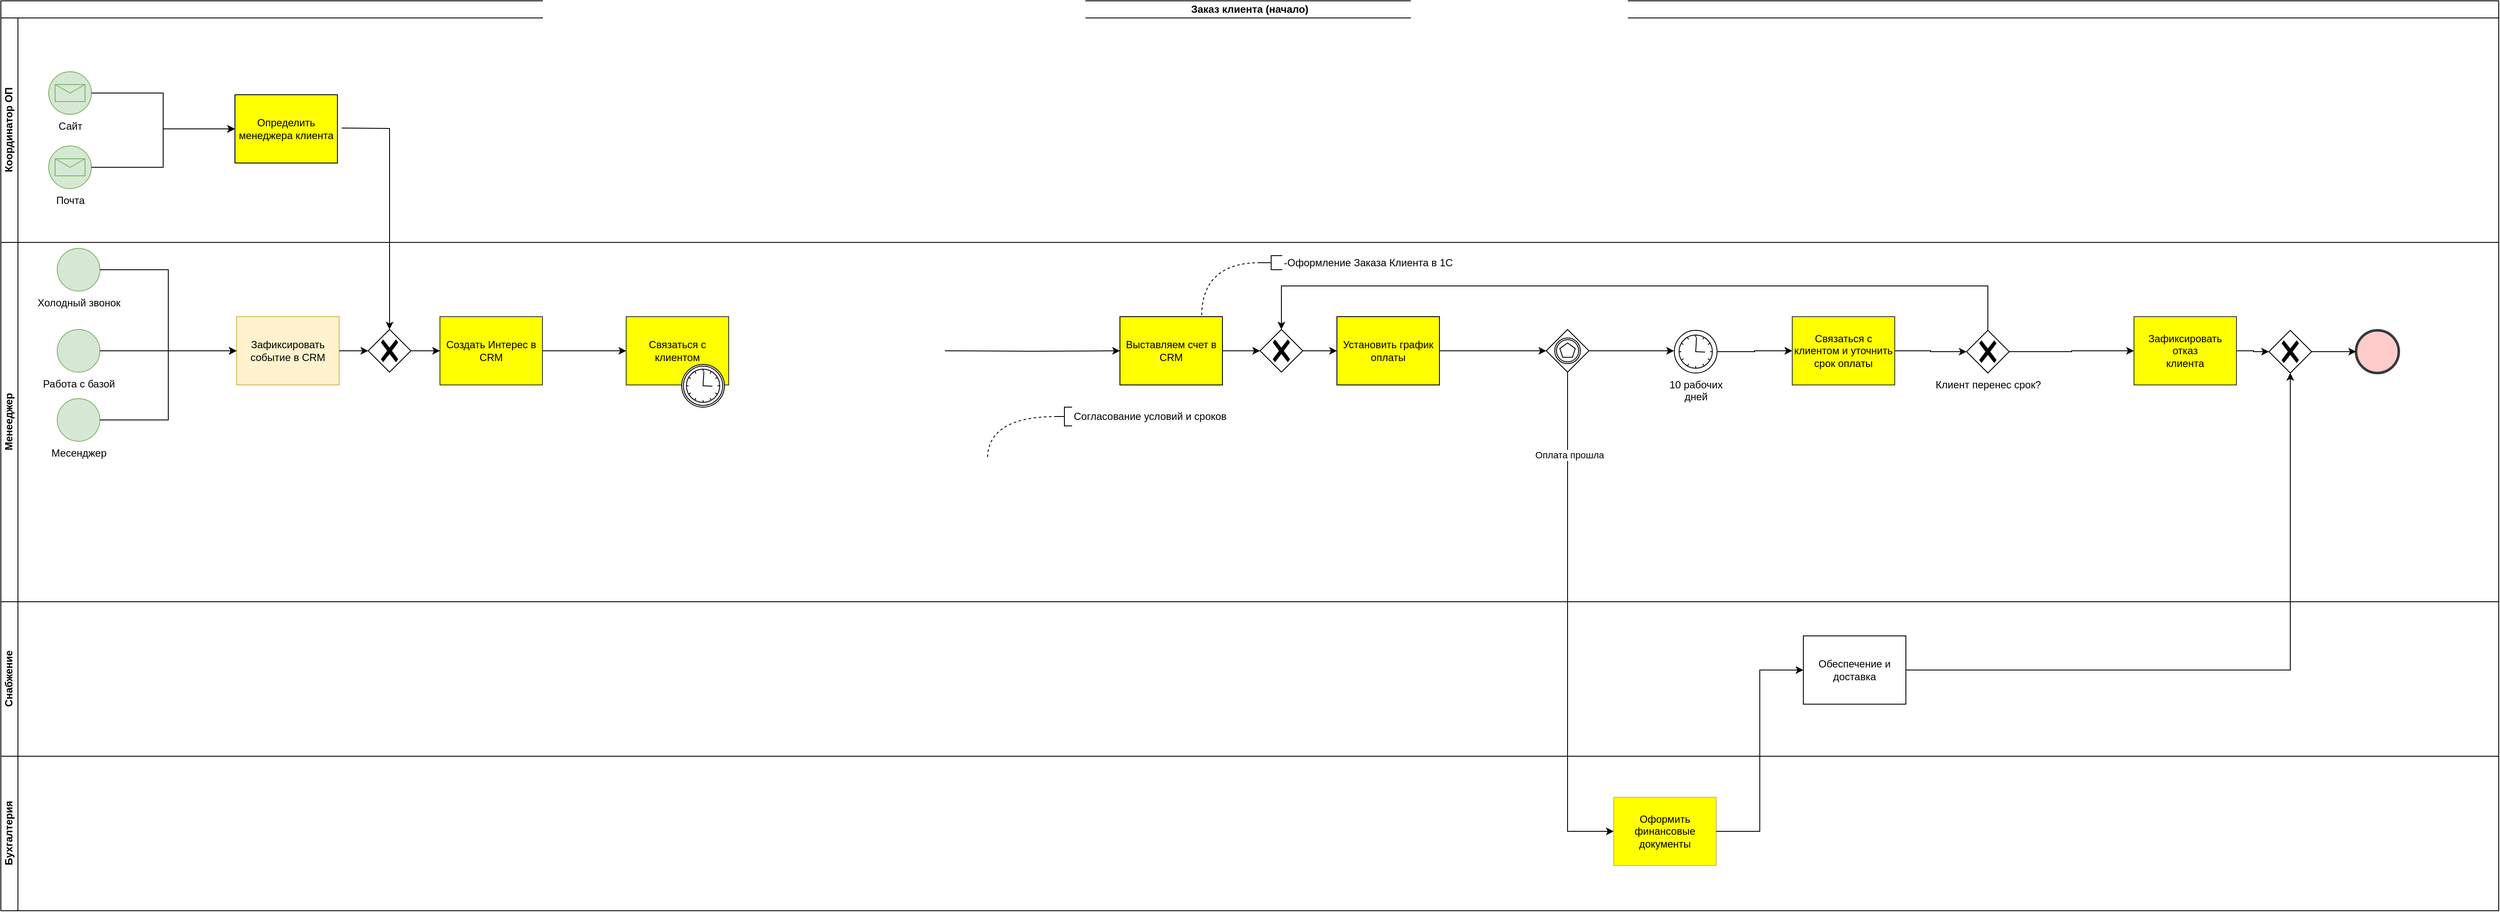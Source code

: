 <mxfile version="27.1.3">
  <diagram name="Страница — 1" id="opip3V4LIdFG4Yo0QK7u">
    <mxGraphModel dx="1372" dy="744" grid="0" gridSize="10" guides="1" tooltips="1" connect="1" arrows="1" fold="1" page="1" pageScale="1" pageWidth="827" pageHeight="1169" background="light-dark(#FFFFFF,#FFFFFF)" math="0" shadow="0">
      <root>
        <mxCell id="0" />
        <mxCell id="1" parent="0" />
        <mxCell id="cEvRSIqXZ4WbzLf_VLH3-2" value="Заказ клиента (начало)" style="swimlane;html=1;childLayout=stackLayout;resizeParent=1;resizeParentMax=0;horizontal=1;startSize=20;horizontalStack=0;whiteSpace=wrap;" parent="1" vertex="1">
          <mxGeometry x="164" y="145" width="2924" height="1066" as="geometry" />
        </mxCell>
        <mxCell id="cEvRSIqXZ4WbzLf_VLH3-4" value="Координатор ОП" style="swimlane;html=1;startSize=20;horizontal=0;" parent="cEvRSIqXZ4WbzLf_VLH3-2" vertex="1">
          <mxGeometry y="20" width="2924" height="263" as="geometry" />
        </mxCell>
        <mxCell id="cEvRSIqXZ4WbzLf_VLH3-6" value="Сайт" style="points=[[0.145,0.145,0],[0.5,0,0],[0.855,0.145,0],[1,0.5,0],[0.855,0.855,0],[0.5,1,0],[0.145,0.855,0],[0,0.5,0]];shape=mxgraph.bpmn.event;html=1;verticalLabelPosition=bottom;labelBackgroundColor=#ffffff;verticalAlign=top;align=center;perimeter=ellipsePerimeter;outlineConnect=0;aspect=fixed;outline=standard;symbol=message;fillColor=#d5e8d4;strokeColor=#82b366;" parent="cEvRSIqXZ4WbzLf_VLH3-4" vertex="1">
          <mxGeometry x="56" y="63" width="50" height="50" as="geometry" />
        </mxCell>
        <mxCell id="42vEQWu17NEXKYtsey43-4" value="Почта" style="points=[[0.145,0.145,0],[0.5,0,0],[0.855,0.145,0],[1,0.5,0],[0.855,0.855,0],[0.5,1,0],[0.145,0.855,0],[0,0.5,0]];shape=mxgraph.bpmn.event;html=1;verticalLabelPosition=bottom;labelBackgroundColor=#ffffff;verticalAlign=top;align=center;perimeter=ellipsePerimeter;outlineConnect=0;aspect=fixed;outline=standard;symbol=message;fillColor=#d5e8d4;strokeColor=#82b366;" parent="cEvRSIqXZ4WbzLf_VLH3-4" vertex="1">
          <mxGeometry x="56" y="150" width="50" height="50" as="geometry" />
        </mxCell>
        <mxCell id="42vEQWu17NEXKYtsey43-10" style="edgeStyle=orthogonalEdgeStyle;rounded=0;orthogonalLoop=1;jettySize=auto;html=1;entryX=0;entryY=0.5;entryDx=0;entryDy=0;entryPerimeter=0;" parent="cEvRSIqXZ4WbzLf_VLH3-4" source="cEvRSIqXZ4WbzLf_VLH3-6" target="pGrO-_RLq9b3CH_coVWn-4" edge="1">
          <mxGeometry relative="1" as="geometry">
            <mxPoint x="279" y="129" as="targetPoint" />
          </mxGeometry>
        </mxCell>
        <mxCell id="42vEQWu17NEXKYtsey43-11" style="edgeStyle=orthogonalEdgeStyle;rounded=0;orthogonalLoop=1;jettySize=auto;html=1;entryX=0;entryY=0.5;entryDx=0;entryDy=0;entryPerimeter=0;" parent="cEvRSIqXZ4WbzLf_VLH3-4" source="42vEQWu17NEXKYtsey43-4" target="pGrO-_RLq9b3CH_coVWn-4" edge="1">
          <mxGeometry relative="1" as="geometry">
            <mxPoint x="279" y="129" as="targetPoint" />
          </mxGeometry>
        </mxCell>
        <mxCell id="pGrO-_RLq9b3CH_coVWn-4" value="Определить менеджера клиента" style="points=[[0.25,0,0],[0.5,0,0],[0.75,0,0],[1,0.25,0],[1,0.5,0],[1,0.75,0],[0.75,1,0],[0.5,1,0],[0.25,1,0],[0,0.75,0],[0,0.5,0],[0,0.25,0]];shape=mxgraph.bpmn.task2;whiteSpace=wrap;rectStyle=rounded;size=10;html=1;container=1;expand=0;collapsible=0;taskMarker=script;fillColor=#FFFF00;" vertex="1" parent="cEvRSIqXZ4WbzLf_VLH3-4">
          <mxGeometry x="274" y="90" width="120" height="80" as="geometry" />
        </mxCell>
        <mxCell id="cEvRSIqXZ4WbzLf_VLH3-5" value="Менееджер" style="swimlane;html=1;startSize=20;horizontal=0;" parent="cEvRSIqXZ4WbzLf_VLH3-2" vertex="1">
          <mxGeometry y="283" width="2924" height="421" as="geometry" />
        </mxCell>
        <mxCell id="42vEQWu17NEXKYtsey43-1" value="Холодный звонок" style="points=[[0.145,0.145,0],[0.5,0,0],[0.855,0.145,0],[1,0.5,0],[0.855,0.855,0],[0.5,1,0],[0.145,0.855,0],[0,0.5,0]];shape=mxgraph.bpmn.event;html=1;verticalLabelPosition=bottom;labelBackgroundColor=#ffffff;verticalAlign=top;align=center;perimeter=ellipsePerimeter;outlineConnect=0;aspect=fixed;outline=standard;symbol=general;fillColor=#d5e8d4;strokeColor=#82b366;" parent="cEvRSIqXZ4WbzLf_VLH3-5" vertex="1">
          <mxGeometry x="66" y="7" width="50" height="50" as="geometry" />
        </mxCell>
        <mxCell id="42vEQWu17NEXKYtsey43-2" value="Работа с базой" style="points=[[0.145,0.145,0],[0.5,0,0],[0.855,0.145,0],[1,0.5,0],[0.855,0.855,0],[0.5,1,0],[0.145,0.855,0],[0,0.5,0]];shape=mxgraph.bpmn.event;html=1;verticalLabelPosition=bottom;labelBackgroundColor=#ffffff;verticalAlign=top;align=center;perimeter=ellipsePerimeter;outlineConnect=0;aspect=fixed;outline=standard;symbol=general;fillColor=#d5e8d4;strokeColor=#82b366;" parent="cEvRSIqXZ4WbzLf_VLH3-5" vertex="1">
          <mxGeometry x="66" y="102" width="50" height="50" as="geometry" />
        </mxCell>
        <mxCell id="42vEQWu17NEXKYtsey43-3" value="Месенджер" style="points=[[0.145,0.145,0],[0.5,0,0],[0.855,0.145,0],[1,0.5,0],[0.855,0.855,0],[0.5,1,0],[0.145,0.855,0],[0,0.5,0]];shape=mxgraph.bpmn.event;html=1;verticalLabelPosition=bottom;labelBackgroundColor=#ffffff;verticalAlign=top;align=center;perimeter=ellipsePerimeter;outlineConnect=0;aspect=fixed;outline=standard;symbol=general;fillColor=#d5e8d4;strokeColor=#82b366;" parent="cEvRSIqXZ4WbzLf_VLH3-5" vertex="1">
          <mxGeometry x="66" y="183" width="50" height="50" as="geometry" />
        </mxCell>
        <mxCell id="42vEQWu17NEXKYtsey43-12" value="Зафиксировать событие в CRM" style="points=[[0.25,0,0],[0.5,0,0],[0.75,0,0],[1,0.25,0],[1,0.5,0],[1,0.75,0],[0.75,1,0],[0.5,1,0],[0.25,1,0],[0,0.75,0],[0,0.5,0],[0,0.25,0]];shape=mxgraph.bpmn.task2;whiteSpace=wrap;rectStyle=rounded;size=10;html=1;container=1;expand=0;collapsible=0;taskMarker=user;fillColor=#fff2cc;strokeColor=#d6b656;" parent="cEvRSIqXZ4WbzLf_VLH3-5" vertex="1">
          <mxGeometry x="276" y="87" width="120" height="80" as="geometry" />
        </mxCell>
        <mxCell id="42vEQWu17NEXKYtsey43-13" style="edgeStyle=orthogonalEdgeStyle;rounded=0;orthogonalLoop=1;jettySize=auto;html=1;entryX=0;entryY=0.5;entryDx=0;entryDy=0;entryPerimeter=0;" parent="cEvRSIqXZ4WbzLf_VLH3-5" source="42vEQWu17NEXKYtsey43-1" target="42vEQWu17NEXKYtsey43-12" edge="1">
          <mxGeometry relative="1" as="geometry" />
        </mxCell>
        <mxCell id="42vEQWu17NEXKYtsey43-14" style="edgeStyle=orthogonalEdgeStyle;rounded=0;orthogonalLoop=1;jettySize=auto;html=1;entryX=0;entryY=0.5;entryDx=0;entryDy=0;entryPerimeter=0;" parent="cEvRSIqXZ4WbzLf_VLH3-5" source="42vEQWu17NEXKYtsey43-2" target="42vEQWu17NEXKYtsey43-12" edge="1">
          <mxGeometry relative="1" as="geometry" />
        </mxCell>
        <mxCell id="42vEQWu17NEXKYtsey43-15" style="edgeStyle=orthogonalEdgeStyle;rounded=0;orthogonalLoop=1;jettySize=auto;html=1;entryX=0;entryY=0.5;entryDx=0;entryDy=0;entryPerimeter=0;" parent="cEvRSIqXZ4WbzLf_VLH3-5" source="42vEQWu17NEXKYtsey43-3" target="42vEQWu17NEXKYtsey43-12" edge="1">
          <mxGeometry relative="1" as="geometry" />
        </mxCell>
        <mxCell id="42vEQWu17NEXKYtsey43-16" value="Создать Интерес в CRM" style="points=[[0.25,0,0],[0.5,0,0],[0.75,0,0],[1,0.25,0],[1,0.5,0],[1,0.75,0],[0.75,1,0],[0.5,1,0],[0.25,1,0],[0,0.75,0],[0,0.5,0],[0,0.25,0]];shape=mxgraph.bpmn.task2;whiteSpace=wrap;rectStyle=rounded;size=10;html=1;container=1;expand=0;collapsible=0;taskMarker=user;fillColor=light-dark(#ffff00, #212100);strokeColor=#36393d;" parent="cEvRSIqXZ4WbzLf_VLH3-5" vertex="1">
          <mxGeometry x="514" y="87" width="120" height="80" as="geometry" />
        </mxCell>
        <mxCell id="42vEQWu17NEXKYtsey43-19" style="edgeStyle=orthogonalEdgeStyle;rounded=0;orthogonalLoop=1;jettySize=auto;html=1;" parent="cEvRSIqXZ4WbzLf_VLH3-5" source="42vEQWu17NEXKYtsey43-17" target="42vEQWu17NEXKYtsey43-16" edge="1">
          <mxGeometry relative="1" as="geometry" />
        </mxCell>
        <mxCell id="42vEQWu17NEXKYtsey43-17" value="" style="points=[[0.25,0.25,0],[0.5,0,0],[0.75,0.25,0],[1,0.5,0],[0.75,0.75,0],[0.5,1,0],[0.25,0.75,0],[0,0.5,0]];shape=mxgraph.bpmn.gateway2;html=1;verticalLabelPosition=bottom;labelBackgroundColor=#ffffff;verticalAlign=top;align=center;perimeter=rhombusPerimeter;outlineConnect=0;outline=none;symbol=none;gwType=exclusive;" parent="cEvRSIqXZ4WbzLf_VLH3-5" vertex="1">
          <mxGeometry x="430" y="102" width="50" height="50" as="geometry" />
        </mxCell>
        <mxCell id="42vEQWu17NEXKYtsey43-18" style="edgeStyle=orthogonalEdgeStyle;rounded=0;orthogonalLoop=1;jettySize=auto;html=1;entryX=0;entryY=0.5;entryDx=0;entryDy=0;entryPerimeter=0;" parent="cEvRSIqXZ4WbzLf_VLH3-5" source="42vEQWu17NEXKYtsey43-12" target="42vEQWu17NEXKYtsey43-17" edge="1">
          <mxGeometry relative="1" as="geometry" />
        </mxCell>
        <mxCell id="42vEQWu17NEXKYtsey43-78" style="edgeStyle=orthogonalEdgeStyle;rounded=0;orthogonalLoop=1;jettySize=auto;html=1;" parent="cEvRSIqXZ4WbzLf_VLH3-5" target="42vEQWu17NEXKYtsey43-36" edge="1">
          <mxGeometry relative="1" as="geometry">
            <mxPoint x="1105" y="127" as="sourcePoint" />
          </mxGeometry>
        </mxCell>
        <mxCell id="42vEQWu17NEXKYtsey43-32" value="" style="edgeStyle=orthogonalEdgeStyle;rounded=0;orthogonalLoop=1;jettySize=auto;html=1;entryX=0;entryY=0.5;entryDx=0;entryDy=0;entryPerimeter=0;" parent="cEvRSIqXZ4WbzLf_VLH3-5" source="42vEQWu17NEXKYtsey43-16" target="pGrO-_RLq9b3CH_coVWn-1" edge="1">
          <mxGeometry relative="1" as="geometry">
            <mxPoint x="843" y="1044" as="sourcePoint" />
            <mxPoint x="700" y="127" as="targetPoint" />
          </mxGeometry>
        </mxCell>
        <mxCell id="42vEQWu17NEXKYtsey43-48" style="edgeStyle=orthogonalEdgeStyle;rounded=0;orthogonalLoop=1;jettySize=auto;html=1;" parent="cEvRSIqXZ4WbzLf_VLH3-5" source="42vEQWu17NEXKYtsey43-36" target="42vEQWu17NEXKYtsey43-47" edge="1">
          <mxGeometry relative="1" as="geometry" />
        </mxCell>
        <mxCell id="42vEQWu17NEXKYtsey43-36" value="Выставляем счет в CRM" style="points=[[0.25,0,0],[0.5,0,0],[0.75,0,0],[1,0.25,0],[1,0.5,0],[1,0.75,0],[0.75,1,0],[0.5,1,0],[0.25,1,0],[0,0.75,0],[0,0.5,0],[0,0.25,0]];shape=mxgraph.bpmn.task2;whiteSpace=wrap;rectStyle=rounded;size=10;html=1;container=1;expand=0;collapsible=0;taskMarker=user;fillColor=light-dark(#ffff00, #212100);strokeColor=default;" parent="cEvRSIqXZ4WbzLf_VLH3-5" vertex="1">
          <mxGeometry x="1310" y="87" width="120" height="80" as="geometry" />
        </mxCell>
        <mxCell id="42vEQWu17NEXKYtsey43-41" style="edgeStyle=orthogonalEdgeStyle;rounded=0;orthogonalLoop=1;jettySize=auto;html=1;curved=1;dashed=1;entryX=0.797;entryY=0.002;entryDx=0;entryDy=0;entryPerimeter=0;endArrow=none;startFill=0;" parent="cEvRSIqXZ4WbzLf_VLH3-5" source="42vEQWu17NEXKYtsey43-38" target="42vEQWu17NEXKYtsey43-36" edge="1">
          <mxGeometry relative="1" as="geometry" />
        </mxCell>
        <mxCell id="42vEQWu17NEXKYtsey43-38" value="-Оформление&amp;nbsp;&lt;span style=&quot;background-color: transparent; color: light-dark(rgb(0, 0, 0), rgb(255, 255, 255));&quot;&gt;Заказа Клиента в 1С&lt;/span&gt;" style="html=1;shape=mxgraph.flowchart.annotation_2;align=left;labelPosition=right;" parent="cEvRSIqXZ4WbzLf_VLH3-5" vertex="1">
          <mxGeometry x="1474" y="15.5" width="26" height="16.5" as="geometry" />
        </mxCell>
        <mxCell id="42vEQWu17NEXKYtsey43-42" value="Согласование условий и сроков" style="html=1;shape=mxgraph.flowchart.annotation_2;align=left;labelPosition=right;" parent="cEvRSIqXZ4WbzLf_VLH3-5" vertex="1">
          <mxGeometry x="1236" y="193" width="18" height="22" as="geometry" />
        </mxCell>
        <mxCell id="42vEQWu17NEXKYtsey43-43" style="edgeStyle=orthogonalEdgeStyle;rounded=0;orthogonalLoop=1;jettySize=auto;html=1;entryX=0.75;entryY=0;entryDx=0;entryDy=0;entryPerimeter=0;endArrow=none;startFill=0;curved=1;dashed=1;" parent="cEvRSIqXZ4WbzLf_VLH3-5" source="42vEQWu17NEXKYtsey43-42" edge="1">
          <mxGeometry relative="1" as="geometry">
            <mxPoint x="1155" y="253" as="targetPoint" />
          </mxGeometry>
        </mxCell>
        <mxCell id="42vEQWu17NEXKYtsey43-50" style="edgeStyle=orthogonalEdgeStyle;rounded=0;orthogonalLoop=1;jettySize=auto;html=1;entryX=0;entryY=0.5;entryDx=0;entryDy=0;entryPerimeter=0;" parent="cEvRSIqXZ4WbzLf_VLH3-5" source="42vEQWu17NEXKYtsey43-45" target="42vEQWu17NEXKYtsey43-54" edge="1">
          <mxGeometry relative="1" as="geometry">
            <mxPoint x="1803" y="127" as="targetPoint" />
          </mxGeometry>
        </mxCell>
        <mxCell id="42vEQWu17NEXKYtsey43-45" value="Установить график оплаты" style="points=[[0.25,0,0],[0.5,0,0],[0.75,0,0],[1,0.25,0],[1,0.5,0],[1,0.75,0],[0.75,1,0],[0.5,1,0],[0.25,1,0],[0,0.75,0],[0,0.5,0],[0,0.25,0]];shape=mxgraph.bpmn.task2;whiteSpace=wrap;rectStyle=rounded;size=10;html=1;container=1;expand=0;collapsible=0;taskMarker=user;fillColor=light-dark(#ffff00, #212100);strokeColor=default;" parent="cEvRSIqXZ4WbzLf_VLH3-5" vertex="1">
          <mxGeometry x="1564" y="87" width="120" height="80" as="geometry" />
        </mxCell>
        <mxCell id="42vEQWu17NEXKYtsey43-49" style="edgeStyle=orthogonalEdgeStyle;rounded=0;orthogonalLoop=1;jettySize=auto;html=1;" parent="cEvRSIqXZ4WbzLf_VLH3-5" source="42vEQWu17NEXKYtsey43-47" target="42vEQWu17NEXKYtsey43-45" edge="1">
          <mxGeometry relative="1" as="geometry" />
        </mxCell>
        <mxCell id="42vEQWu17NEXKYtsey43-47" value="" style="points=[[0.25,0.25,0],[0.5,0,0],[0.75,0.25,0],[1,0.5,0],[0.75,0.75,0],[0.5,1,0],[0.25,0.75,0],[0,0.5,0]];shape=mxgraph.bpmn.gateway2;html=1;verticalLabelPosition=bottom;labelBackgroundColor=#ffffff;verticalAlign=top;align=center;perimeter=rhombusPerimeter;outlineConnect=0;outline=none;symbol=none;gwType=exclusive;" parent="cEvRSIqXZ4WbzLf_VLH3-5" vertex="1">
          <mxGeometry x="1474" y="102" width="50" height="50" as="geometry" />
        </mxCell>
        <mxCell id="42vEQWu17NEXKYtsey43-59" style="edgeStyle=orthogonalEdgeStyle;rounded=0;orthogonalLoop=1;jettySize=auto;html=1;" parent="cEvRSIqXZ4WbzLf_VLH3-5" source="42vEQWu17NEXKYtsey43-54" edge="1">
          <mxGeometry relative="1" as="geometry">
            <mxPoint x="1958.579" y="127" as="targetPoint" />
          </mxGeometry>
        </mxCell>
        <mxCell id="42vEQWu17NEXKYtsey43-54" value="" style="points=[[0.25,0.25,0],[0.5,0,0],[0.75,0.25,0],[1,0.5,0],[0.75,0.75,0],[0.5,1,0],[0.25,0.75,0],[0,0.5,0]];shape=mxgraph.bpmn.gateway2;html=1;verticalLabelPosition=bottom;labelBackgroundColor=#ffffff;verticalAlign=top;align=center;perimeter=rhombusPerimeter;outlineConnect=0;outline=catching;symbol=multiple;" parent="cEvRSIqXZ4WbzLf_VLH3-5" vertex="1">
          <mxGeometry x="1809" y="102" width="50" height="50" as="geometry" />
        </mxCell>
        <mxCell id="42vEQWu17NEXKYtsey43-60" value="10 рабочих&lt;div&gt;дней&lt;/div&gt;" style="points=[[0.145,0.145,0],[0.5,0,0],[0.855,0.145,0],[1,0.5,0],[0.855,0.855,0],[0.5,1,0],[0.145,0.855,0],[0,0.5,0]];shape=mxgraph.bpmn.event;html=1;verticalLabelPosition=bottom;labelBackgroundColor=#ffffff;verticalAlign=top;align=center;perimeter=ellipsePerimeter;outlineConnect=0;aspect=fixed;outline=standard;symbol=timer;" parent="cEvRSIqXZ4WbzLf_VLH3-5" vertex="1">
          <mxGeometry x="1959" y="103" width="50" height="50" as="geometry" />
        </mxCell>
        <mxCell id="42vEQWu17NEXKYtsey43-61" value="Связаться с клиентом и уточнить&lt;div&gt;срок оплаты&lt;/div&gt;" style="points=[[0.25,0,0],[0.5,0,0],[0.75,0,0],[1,0.25,0],[1,0.5,0],[1,0.75,0],[0.75,1,0],[0.5,1,0],[0.25,1,0],[0,0.75,0],[0,0.5,0],[0,0.25,0]];shape=mxgraph.bpmn.task2;whiteSpace=wrap;rectStyle=rounded;size=10;html=1;container=1;expand=0;collapsible=0;taskMarker=user;fillColor=light-dark(#ffff00, #212100);strokeColor=#36393d;" parent="cEvRSIqXZ4WbzLf_VLH3-5" vertex="1">
          <mxGeometry x="2097" y="87" width="120" height="80" as="geometry" />
        </mxCell>
        <mxCell id="42vEQWu17NEXKYtsey43-62" style="edgeStyle=orthogonalEdgeStyle;rounded=0;orthogonalLoop=1;jettySize=auto;html=1;entryX=0;entryY=0.5;entryDx=0;entryDy=0;entryPerimeter=0;" parent="cEvRSIqXZ4WbzLf_VLH3-5" source="42vEQWu17NEXKYtsey43-60" target="42vEQWu17NEXKYtsey43-61" edge="1">
          <mxGeometry relative="1" as="geometry" />
        </mxCell>
        <mxCell id="42vEQWu17NEXKYtsey43-64" value="" style="edgeStyle=orthogonalEdgeStyle;rounded=0;orthogonalLoop=1;jettySize=auto;html=1;" parent="cEvRSIqXZ4WbzLf_VLH3-5" source="42vEQWu17NEXKYtsey43-61" target="42vEQWu17NEXKYtsey43-65" edge="1">
          <mxGeometry relative="1" as="geometry">
            <mxPoint x="2539.158" y="1044" as="targetPoint" />
            <mxPoint x="2426" y="1044" as="sourcePoint" />
          </mxGeometry>
        </mxCell>
        <mxCell id="42vEQWu17NEXKYtsey43-73" style="edgeStyle=orthogonalEdgeStyle;rounded=0;orthogonalLoop=1;jettySize=auto;html=1;" parent="cEvRSIqXZ4WbzLf_VLH3-5" source="42vEQWu17NEXKYtsey43-65" target="42vEQWu17NEXKYtsey43-72" edge="1">
          <mxGeometry relative="1" as="geometry" />
        </mxCell>
        <mxCell id="42vEQWu17NEXKYtsey43-65" value="Клиент перенес срок?" style="points=[[0.25,0.25,0],[0.5,0,0],[0.75,0.25,0],[1,0.5,0],[0.75,0.75,0],[0.5,1,0],[0.25,0.75,0],[0,0.5,0]];shape=mxgraph.bpmn.gateway2;html=1;verticalLabelPosition=bottom;labelBackgroundColor=#ffffff;verticalAlign=top;align=center;perimeter=rhombusPerimeter;outlineConnect=0;outline=none;symbol=none;gwType=exclusive;" parent="cEvRSIqXZ4WbzLf_VLH3-5" vertex="1">
          <mxGeometry x="2301" y="103" width="50" height="50" as="geometry" />
        </mxCell>
        <mxCell id="42vEQWu17NEXKYtsey43-66" style="edgeStyle=orthogonalEdgeStyle;rounded=0;orthogonalLoop=1;jettySize=auto;html=1;entryX=0.5;entryY=0;entryDx=0;entryDy=0;entryPerimeter=0;" parent="cEvRSIqXZ4WbzLf_VLH3-5" source="42vEQWu17NEXKYtsey43-65" target="42vEQWu17NEXKYtsey43-47" edge="1">
          <mxGeometry relative="1" as="geometry">
            <Array as="points">
              <mxPoint x="2326" y="51" />
              <mxPoint x="1499" y="51" />
            </Array>
          </mxGeometry>
        </mxCell>
        <mxCell id="42vEQWu17NEXKYtsey43-70" value="" style="points=[[0.145,0.145,0],[0.5,0,0],[0.855,0.145,0],[1,0.5,0],[0.855,0.855,0],[0.5,1,0],[0.145,0.855,0],[0,0.5,0]];shape=mxgraph.bpmn.event;html=1;verticalLabelPosition=bottom;labelBackgroundColor=#ffffff;verticalAlign=top;align=center;perimeter=ellipsePerimeter;outlineConnect=0;aspect=fixed;outline=end;symbol=terminate2;fillColor=#ffcccc;strokeColor=#36393d;" parent="cEvRSIqXZ4WbzLf_VLH3-5" vertex="1">
          <mxGeometry x="2757" y="103" width="50" height="50" as="geometry" />
        </mxCell>
        <mxCell id="42vEQWu17NEXKYtsey43-74" style="edgeStyle=orthogonalEdgeStyle;rounded=0;orthogonalLoop=1;jettySize=auto;html=1;" parent="cEvRSIqXZ4WbzLf_VLH3-5" source="42vEQWu17NEXKYtsey43-76" target="42vEQWu17NEXKYtsey43-70" edge="1">
          <mxGeometry relative="1" as="geometry" />
        </mxCell>
        <mxCell id="42vEQWu17NEXKYtsey43-72" value="Зафиксировать&lt;div&gt;отказ&lt;/div&gt;&lt;div&gt;клиента&lt;/div&gt;" style="points=[[0.25,0,0],[0.5,0,0],[0.75,0,0],[1,0.25,0],[1,0.5,0],[1,0.75,0],[0.75,1,0],[0.5,1,0],[0.25,1,0],[0,0.75,0],[0,0.5,0],[0,0.25,0]];shape=mxgraph.bpmn.task2;whiteSpace=wrap;rectStyle=rounded;size=10;html=1;container=1;expand=0;collapsible=0;taskMarker=user;fillColor=light-dark(#ffff00, #212100);strokeColor=#36393d;" parent="cEvRSIqXZ4WbzLf_VLH3-5" vertex="1">
          <mxGeometry x="2497" y="87" width="120" height="80" as="geometry" />
        </mxCell>
        <mxCell id="42vEQWu17NEXKYtsey43-75" value="" style="edgeStyle=orthogonalEdgeStyle;rounded=0;orthogonalLoop=1;jettySize=auto;html=1;" parent="cEvRSIqXZ4WbzLf_VLH3-5" source="42vEQWu17NEXKYtsey43-72" target="42vEQWu17NEXKYtsey43-76" edge="1">
          <mxGeometry relative="1" as="geometry">
            <mxPoint x="2826" y="1044" as="sourcePoint" />
            <mxPoint x="2966" y="1045" as="targetPoint" />
          </mxGeometry>
        </mxCell>
        <mxCell id="42vEQWu17NEXKYtsey43-76" value="" style="points=[[0.25,0.25,0],[0.5,0,0],[0.75,0.25,0],[1,0.5,0],[0.75,0.75,0],[0.5,1,0],[0.25,0.75,0],[0,0.5,0]];shape=mxgraph.bpmn.gateway2;html=1;verticalLabelPosition=bottom;labelBackgroundColor=#ffffff;verticalAlign=top;align=center;perimeter=rhombusPerimeter;outlineConnect=0;outline=none;symbol=none;gwType=exclusive;" parent="cEvRSIqXZ4WbzLf_VLH3-5" vertex="1">
          <mxGeometry x="2655" y="103" width="50" height="50" as="geometry" />
        </mxCell>
        <mxCell id="pGrO-_RLq9b3CH_coVWn-1" value="Связаться с клиентом" style="points=[[0.25,0,0],[0.5,0,0],[0.75,0,0],[1,0.25,0],[1,0.5,0],[1,0.75,0],[0.75,1,0],[0.5,1,0],[0.25,1,0],[0,0.75,0],[0,0.5,0],[0,0.25,0]];shape=mxgraph.bpmn.task2;whiteSpace=wrap;rectStyle=rounded;size=10;html=1;container=1;expand=0;collapsible=0;taskMarker=user;fillColor=light-dark(#ffff00, #212100);strokeColor=#36393d;" vertex="1" parent="cEvRSIqXZ4WbzLf_VLH3-5">
          <mxGeometry x="732" y="87" width="120" height="80" as="geometry" />
        </mxCell>
        <mxCell id="pGrO-_RLq9b3CH_coVWn-2" value="" style="points=[[0.145,0.145,0],[0.5,0,0],[0.855,0.145,0],[1,0.5,0],[0.855,0.855,0],[0.5,1,0],[0.145,0.855,0],[0,0.5,0]];shape=mxgraph.bpmn.event;html=1;verticalLabelPosition=bottom;labelBackgroundColor=#ffffff;verticalAlign=top;align=center;perimeter=ellipsePerimeter;outlineConnect=0;aspect=fixed;outline=catching;symbol=timer;" vertex="1" parent="pGrO-_RLq9b3CH_coVWn-1">
          <mxGeometry x="65" y="56" width="50" height="50" as="geometry" />
        </mxCell>
        <mxCell id="cEvRSIqXZ4WbzLf_VLH3-42" value="Снабжение" style="swimlane;html=1;startSize=20;horizontal=0;" parent="cEvRSIqXZ4WbzLf_VLH3-2" vertex="1">
          <mxGeometry y="704" width="2924" height="181" as="geometry" />
        </mxCell>
        <mxCell id="cEvRSIqXZ4WbzLf_VLH3-67" value="Обеспечение и доставка" style="points=[[0.25,0,0],[0.5,0,0],[0.75,0,0],[1,0.25,0],[1,0.5,0],[1,0.75,0],[0.75,1,0],[0.5,1,0],[0.25,1,0],[0,0.75,0],[0,0.5,0],[0,0.25,0]];shape=mxgraph.bpmn.task2;whiteSpace=wrap;rectStyle=rounded;size=10;html=1;container=1;expand=0;collapsible=0;bpmnShapeType=call;isLoopSub=1;" parent="cEvRSIqXZ4WbzLf_VLH3-42" vertex="1">
          <mxGeometry x="2110" y="40" width="120" height="80" as="geometry" />
        </mxCell>
        <mxCell id="cEvRSIqXZ4WbzLf_VLH3-44" value="Бухгалтерия" style="swimlane;html=1;startSize=20;horizontal=0;" parent="cEvRSIqXZ4WbzLf_VLH3-2" vertex="1">
          <mxGeometry y="885" width="2924" height="181" as="geometry" />
        </mxCell>
        <mxCell id="42vEQWu17NEXKYtsey43-57" value="Оформить финансовые документы" style="points=[[0.25,0,0],[0.5,0,0],[0.75,0,0],[1,0.25,0],[1,0.5,0],[1,0.75,0],[0.75,1,0],[0.5,1,0],[0.25,1,0],[0,0.75,0],[0,0.5,0],[0,0.25,0]];shape=mxgraph.bpmn.task2;whiteSpace=wrap;rectStyle=rounded;size=10;html=1;container=1;expand=0;collapsible=0;taskMarker=user;fillColor=#FFFF00;strokeColor=#d6b656;" parent="cEvRSIqXZ4WbzLf_VLH3-44" vertex="1">
          <mxGeometry x="1888" y="48" width="120" height="80" as="geometry" />
        </mxCell>
        <mxCell id="42vEQWu17NEXKYtsey43-20" style="edgeStyle=orthogonalEdgeStyle;rounded=0;orthogonalLoop=1;jettySize=auto;html=1;" parent="cEvRSIqXZ4WbzLf_VLH3-2" target="42vEQWu17NEXKYtsey43-17" edge="1">
          <mxGeometry relative="1" as="geometry">
            <mxPoint x="399" y="149" as="sourcePoint" />
          </mxGeometry>
        </mxCell>
        <mxCell id="42vEQWu17NEXKYtsey43-52" style="edgeStyle=orthogonalEdgeStyle;rounded=0;orthogonalLoop=1;jettySize=auto;html=1;exitX=0.5;exitY=1;exitDx=0;exitDy=0;exitPerimeter=0;entryX=0;entryY=0.5;entryDx=0;entryDy=0;entryPerimeter=0;" parent="cEvRSIqXZ4WbzLf_VLH3-2" source="42vEQWu17NEXKYtsey43-54" target="42vEQWu17NEXKYtsey43-57" edge="1">
          <mxGeometry relative="1" as="geometry">
            <mxPoint x="1828" y="1329" as="targetPoint" />
            <mxPoint x="1828" y="922" as="sourcePoint" />
          </mxGeometry>
        </mxCell>
        <mxCell id="42vEQWu17NEXKYtsey43-56" value="Оплата прошла" style="edgeLabel;html=1;align=center;verticalAlign=middle;resizable=0;points=[];" parent="42vEQWu17NEXKYtsey43-52" vertex="1" connectable="0">
          <mxGeometry x="-0.674" y="2" relative="1" as="geometry">
            <mxPoint as="offset" />
          </mxGeometry>
        </mxCell>
        <mxCell id="42vEQWu17NEXKYtsey43-58" style="edgeStyle=orthogonalEdgeStyle;rounded=0;orthogonalLoop=1;jettySize=auto;html=1;entryX=0;entryY=0.5;entryDx=0;entryDy=0;entryPerimeter=0;" parent="cEvRSIqXZ4WbzLf_VLH3-2" source="42vEQWu17NEXKYtsey43-57" target="cEvRSIqXZ4WbzLf_VLH3-67" edge="1">
          <mxGeometry relative="1" as="geometry" />
        </mxCell>
        <mxCell id="42vEQWu17NEXKYtsey43-77" style="edgeStyle=orthogonalEdgeStyle;rounded=0;orthogonalLoop=1;jettySize=auto;html=1;" parent="cEvRSIqXZ4WbzLf_VLH3-2" source="cEvRSIqXZ4WbzLf_VLH3-67" target="42vEQWu17NEXKYtsey43-76" edge="1">
          <mxGeometry relative="1" as="geometry" />
        </mxCell>
      </root>
    </mxGraphModel>
  </diagram>
</mxfile>
